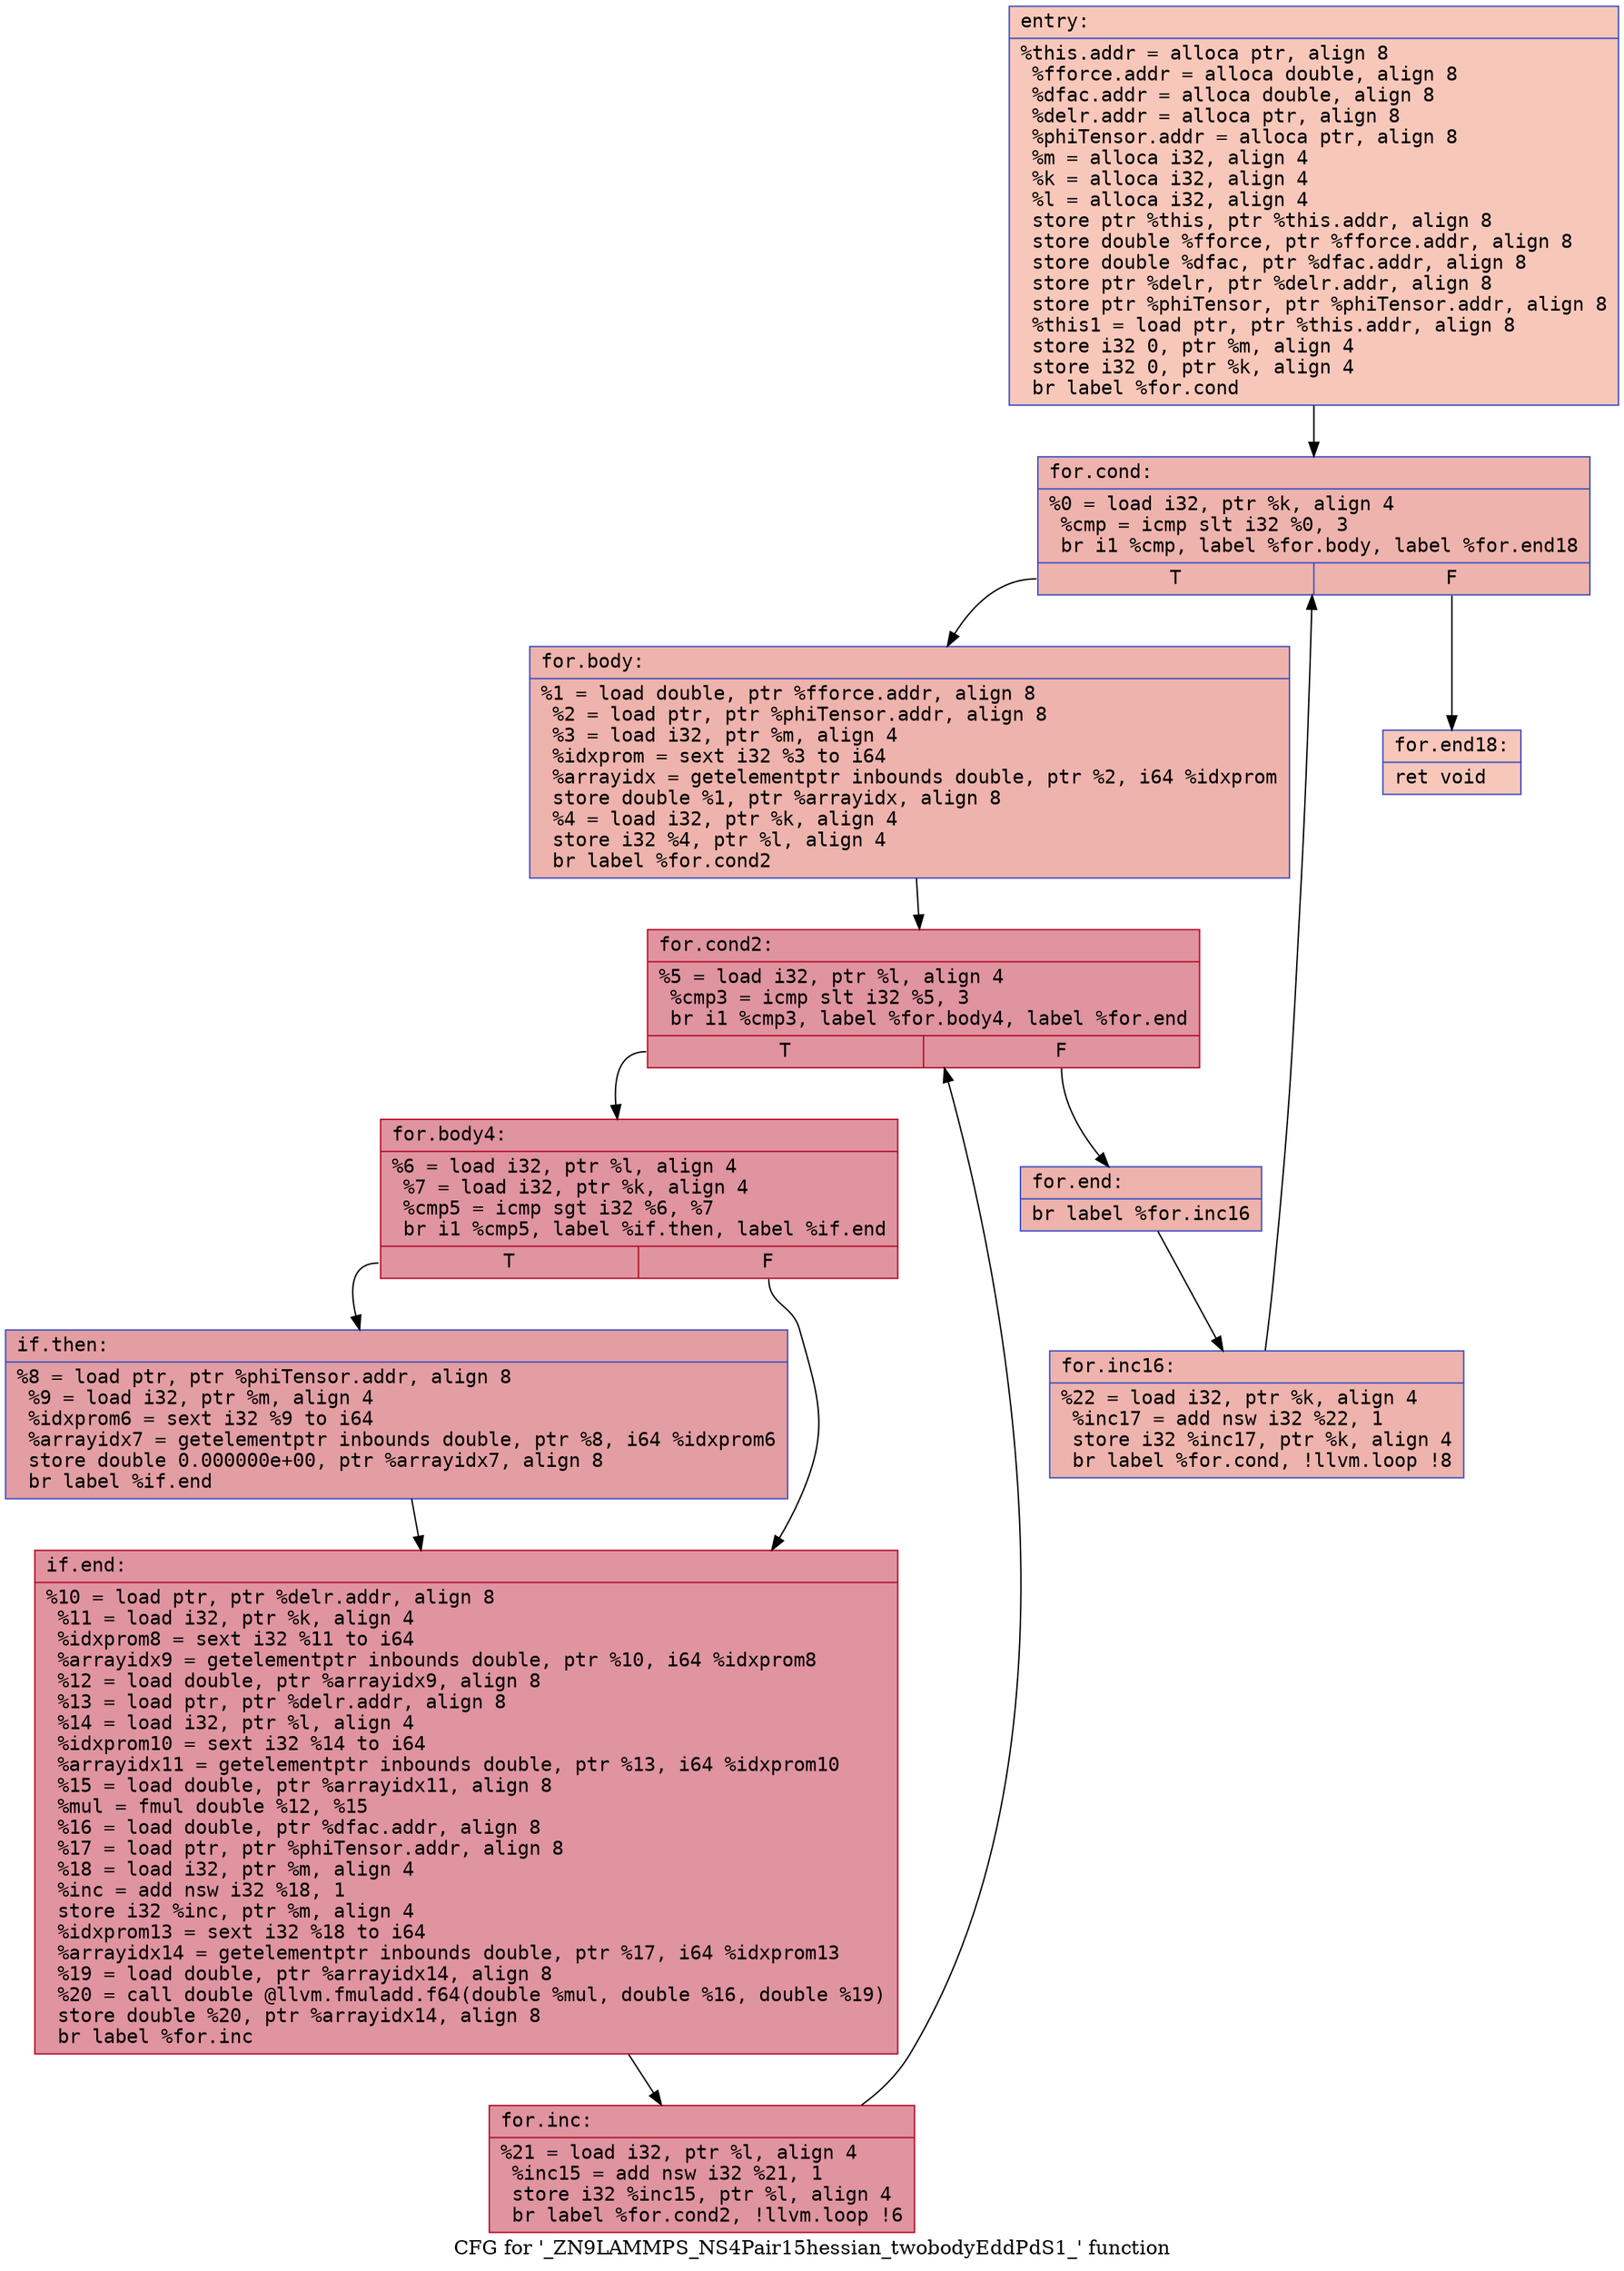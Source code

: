 digraph "CFG for '_ZN9LAMMPS_NS4Pair15hessian_twobodyEddPdS1_' function" {
	label="CFG for '_ZN9LAMMPS_NS4Pair15hessian_twobodyEddPdS1_' function";

	Node0x55f57340f0d0 [shape=record,color="#3d50c3ff", style=filled, fillcolor="#ec7f6370" fontname="Courier",label="{entry:\l|  %this.addr = alloca ptr, align 8\l  %fforce.addr = alloca double, align 8\l  %dfac.addr = alloca double, align 8\l  %delr.addr = alloca ptr, align 8\l  %phiTensor.addr = alloca ptr, align 8\l  %m = alloca i32, align 4\l  %k = alloca i32, align 4\l  %l = alloca i32, align 4\l  store ptr %this, ptr %this.addr, align 8\l  store double %fforce, ptr %fforce.addr, align 8\l  store double %dfac, ptr %dfac.addr, align 8\l  store ptr %delr, ptr %delr.addr, align 8\l  store ptr %phiTensor, ptr %phiTensor.addr, align 8\l  %this1 = load ptr, ptr %this.addr, align 8\l  store i32 0, ptr %m, align 4\l  store i32 0, ptr %k, align 4\l  br label %for.cond\l}"];
	Node0x55f57340f0d0 -> Node0x55f57340fdb0[tooltip="entry -> for.cond\nProbability 100.00%" ];
	Node0x55f57340fdb0 [shape=record,color="#3d50c3ff", style=filled, fillcolor="#d6524470" fontname="Courier",label="{for.cond:\l|  %0 = load i32, ptr %k, align 4\l  %cmp = icmp slt i32 %0, 3\l  br i1 %cmp, label %for.body, label %for.end18\l|{<s0>T|<s1>F}}"];
	Node0x55f57340fdb0:s0 -> Node0x55f57340ff60[tooltip="for.cond -> for.body\nProbability 96.88%" ];
	Node0x55f57340fdb0:s1 -> Node0x55f57340ffe0[tooltip="for.cond -> for.end18\nProbability 3.12%" ];
	Node0x55f57340ff60 [shape=record,color="#3d50c3ff", style=filled, fillcolor="#d6524470" fontname="Courier",label="{for.body:\l|  %1 = load double, ptr %fforce.addr, align 8\l  %2 = load ptr, ptr %phiTensor.addr, align 8\l  %3 = load i32, ptr %m, align 4\l  %idxprom = sext i32 %3 to i64\l  %arrayidx = getelementptr inbounds double, ptr %2, i64 %idxprom\l  store double %1, ptr %arrayidx, align 8\l  %4 = load i32, ptr %k, align 4\l  store i32 %4, ptr %l, align 4\l  br label %for.cond2\l}"];
	Node0x55f57340ff60 -> Node0x55f573410490[tooltip="for.body -> for.cond2\nProbability 100.00%" ];
	Node0x55f573410490 [shape=record,color="#b70d28ff", style=filled, fillcolor="#b70d2870" fontname="Courier",label="{for.cond2:\l|  %5 = load i32, ptr %l, align 4\l  %cmp3 = icmp slt i32 %5, 3\l  br i1 %cmp3, label %for.body4, label %for.end\l|{<s0>T|<s1>F}}"];
	Node0x55f573410490:s0 -> Node0x55f573410640[tooltip="for.cond2 -> for.body4\nProbability 96.88%" ];
	Node0x55f573410490:s1 -> Node0x55f5734106c0[tooltip="for.cond2 -> for.end\nProbability 3.12%" ];
	Node0x55f573410640 [shape=record,color="#b70d28ff", style=filled, fillcolor="#b70d2870" fontname="Courier",label="{for.body4:\l|  %6 = load i32, ptr %l, align 4\l  %7 = load i32, ptr %k, align 4\l  %cmp5 = icmp sgt i32 %6, %7\l  br i1 %cmp5, label %if.then, label %if.end\l|{<s0>T|<s1>F}}"];
	Node0x55f573410640:s0 -> Node0x55f57340f7c0[tooltip="for.body4 -> if.then\nProbability 50.00%" ];
	Node0x55f573410640:s1 -> Node0x55f573410b80[tooltip="for.body4 -> if.end\nProbability 50.00%" ];
	Node0x55f57340f7c0 [shape=record,color="#3d50c3ff", style=filled, fillcolor="#be242e70" fontname="Courier",label="{if.then:\l|  %8 = load ptr, ptr %phiTensor.addr, align 8\l  %9 = load i32, ptr %m, align 4\l  %idxprom6 = sext i32 %9 to i64\l  %arrayidx7 = getelementptr inbounds double, ptr %8, i64 %idxprom6\l  store double 0.000000e+00, ptr %arrayidx7, align 8\l  br label %if.end\l}"];
	Node0x55f57340f7c0 -> Node0x55f573410b80[tooltip="if.then -> if.end\nProbability 100.00%" ];
	Node0x55f573410b80 [shape=record,color="#b70d28ff", style=filled, fillcolor="#b70d2870" fontname="Courier",label="{if.end:\l|  %10 = load ptr, ptr %delr.addr, align 8\l  %11 = load i32, ptr %k, align 4\l  %idxprom8 = sext i32 %11 to i64\l  %arrayidx9 = getelementptr inbounds double, ptr %10, i64 %idxprom8\l  %12 = load double, ptr %arrayidx9, align 8\l  %13 = load ptr, ptr %delr.addr, align 8\l  %14 = load i32, ptr %l, align 4\l  %idxprom10 = sext i32 %14 to i64\l  %arrayidx11 = getelementptr inbounds double, ptr %13, i64 %idxprom10\l  %15 = load double, ptr %arrayidx11, align 8\l  %mul = fmul double %12, %15\l  %16 = load double, ptr %dfac.addr, align 8\l  %17 = load ptr, ptr %phiTensor.addr, align 8\l  %18 = load i32, ptr %m, align 4\l  %inc = add nsw i32 %18, 1\l  store i32 %inc, ptr %m, align 4\l  %idxprom13 = sext i32 %18 to i64\l  %arrayidx14 = getelementptr inbounds double, ptr %17, i64 %idxprom13\l  %19 = load double, ptr %arrayidx14, align 8\l  %20 = call double @llvm.fmuladd.f64(double %mul, double %16, double %19)\l  store double %20, ptr %arrayidx14, align 8\l  br label %for.inc\l}"];
	Node0x55f573410b80 -> Node0x55f573411bb0[tooltip="if.end -> for.inc\nProbability 100.00%" ];
	Node0x55f573411bb0 [shape=record,color="#b70d28ff", style=filled, fillcolor="#b70d2870" fontname="Courier",label="{for.inc:\l|  %21 = load i32, ptr %l, align 4\l  %inc15 = add nsw i32 %21, 1\l  store i32 %inc15, ptr %l, align 4\l  br label %for.cond2, !llvm.loop !6\l}"];
	Node0x55f573411bb0 -> Node0x55f573410490[tooltip="for.inc -> for.cond2\nProbability 100.00%" ];
	Node0x55f5734106c0 [shape=record,color="#3d50c3ff", style=filled, fillcolor="#d6524470" fontname="Courier",label="{for.end:\l|  br label %for.inc16\l}"];
	Node0x55f5734106c0 -> Node0x55f573411f60[tooltip="for.end -> for.inc16\nProbability 100.00%" ];
	Node0x55f573411f60 [shape=record,color="#3d50c3ff", style=filled, fillcolor="#d6524470" fontname="Courier",label="{for.inc16:\l|  %22 = load i32, ptr %k, align 4\l  %inc17 = add nsw i32 %22, 1\l  store i32 %inc17, ptr %k, align 4\l  br label %for.cond, !llvm.loop !8\l}"];
	Node0x55f573411f60 -> Node0x55f57340fdb0[tooltip="for.inc16 -> for.cond\nProbability 100.00%" ];
	Node0x55f57340ffe0 [shape=record,color="#3d50c3ff", style=filled, fillcolor="#ec7f6370" fontname="Courier",label="{for.end18:\l|  ret void\l}"];
}
